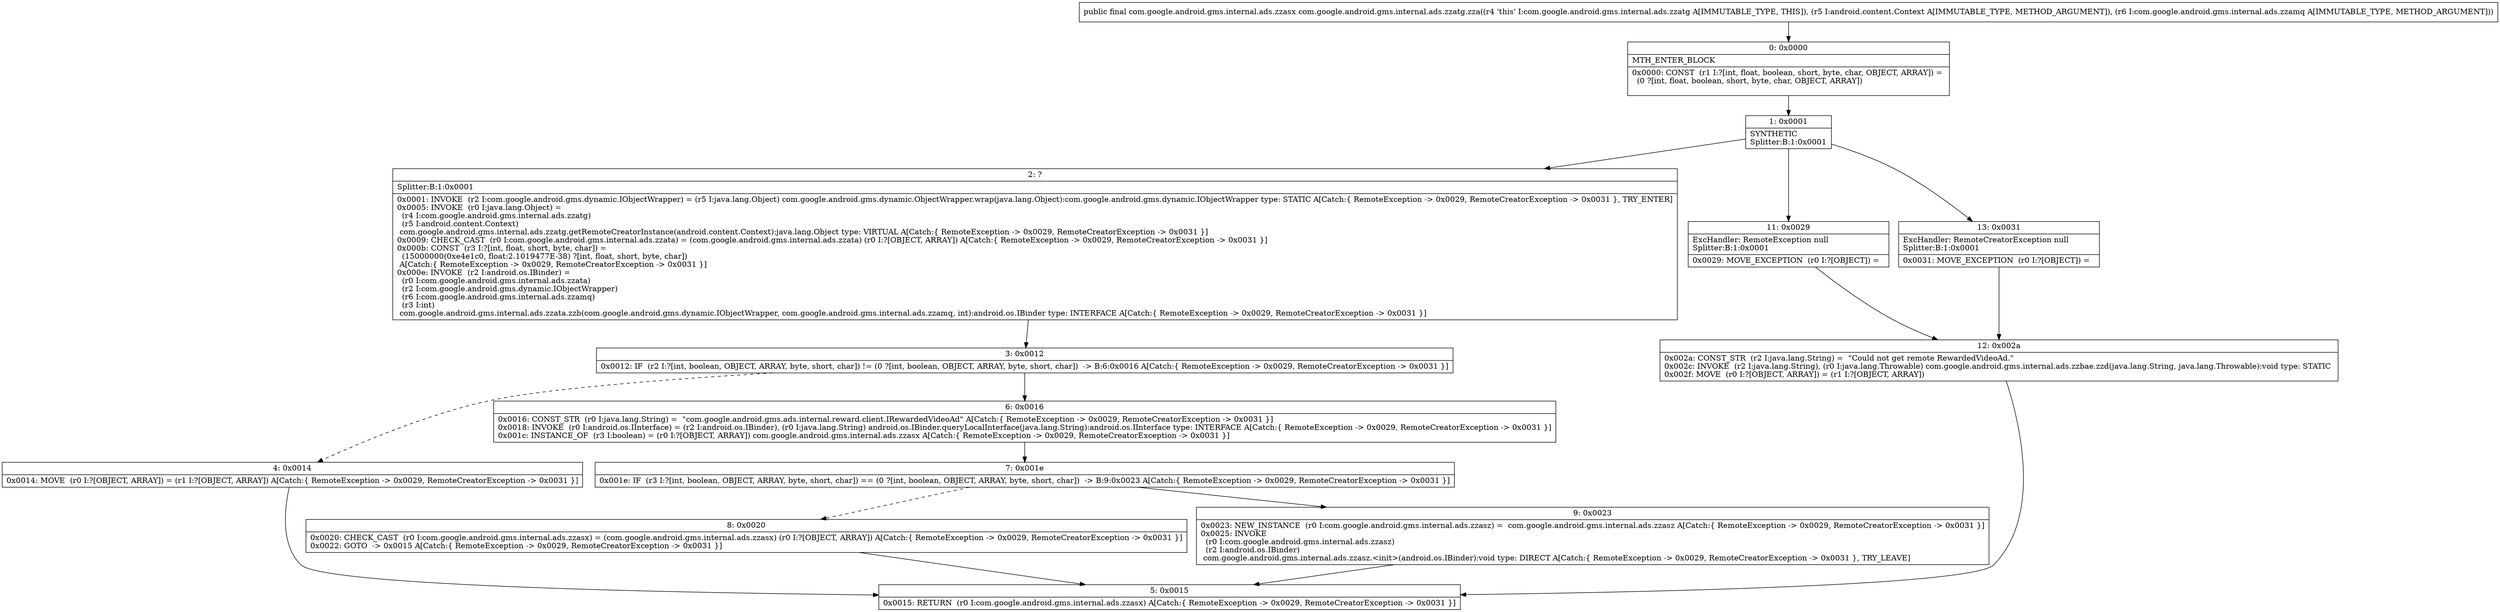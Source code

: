 digraph "CFG forcom.google.android.gms.internal.ads.zzatg.zza(Landroid\/content\/Context;Lcom\/google\/android\/gms\/internal\/ads\/zzamq;)Lcom\/google\/android\/gms\/internal\/ads\/zzasx;" {
Node_0 [shape=record,label="{0\:\ 0x0000|MTH_ENTER_BLOCK\l|0x0000: CONST  (r1 I:?[int, float, boolean, short, byte, char, OBJECT, ARRAY]) = \l  (0 ?[int, float, boolean, short, byte, char, OBJECT, ARRAY])\l \l}"];
Node_1 [shape=record,label="{1\:\ 0x0001|SYNTHETIC\lSplitter:B:1:0x0001\l}"];
Node_2 [shape=record,label="{2\:\ ?|Splitter:B:1:0x0001\l|0x0001: INVOKE  (r2 I:com.google.android.gms.dynamic.IObjectWrapper) = (r5 I:java.lang.Object) com.google.android.gms.dynamic.ObjectWrapper.wrap(java.lang.Object):com.google.android.gms.dynamic.IObjectWrapper type: STATIC A[Catch:\{ RemoteException \-\> 0x0029, RemoteCreatorException \-\> 0x0031 \}, TRY_ENTER]\l0x0005: INVOKE  (r0 I:java.lang.Object) = \l  (r4 I:com.google.android.gms.internal.ads.zzatg)\l  (r5 I:android.content.Context)\l com.google.android.gms.internal.ads.zzatg.getRemoteCreatorInstance(android.content.Context):java.lang.Object type: VIRTUAL A[Catch:\{ RemoteException \-\> 0x0029, RemoteCreatorException \-\> 0x0031 \}]\l0x0009: CHECK_CAST  (r0 I:com.google.android.gms.internal.ads.zzata) = (com.google.android.gms.internal.ads.zzata) (r0 I:?[OBJECT, ARRAY]) A[Catch:\{ RemoteException \-\> 0x0029, RemoteCreatorException \-\> 0x0031 \}]\l0x000b: CONST  (r3 I:?[int, float, short, byte, char]) = \l  (15000000(0xe4e1c0, float:2.1019477E\-38) ?[int, float, short, byte, char])\l A[Catch:\{ RemoteException \-\> 0x0029, RemoteCreatorException \-\> 0x0031 \}]\l0x000e: INVOKE  (r2 I:android.os.IBinder) = \l  (r0 I:com.google.android.gms.internal.ads.zzata)\l  (r2 I:com.google.android.gms.dynamic.IObjectWrapper)\l  (r6 I:com.google.android.gms.internal.ads.zzamq)\l  (r3 I:int)\l com.google.android.gms.internal.ads.zzata.zzb(com.google.android.gms.dynamic.IObjectWrapper, com.google.android.gms.internal.ads.zzamq, int):android.os.IBinder type: INTERFACE A[Catch:\{ RemoteException \-\> 0x0029, RemoteCreatorException \-\> 0x0031 \}]\l}"];
Node_3 [shape=record,label="{3\:\ 0x0012|0x0012: IF  (r2 I:?[int, boolean, OBJECT, ARRAY, byte, short, char]) != (0 ?[int, boolean, OBJECT, ARRAY, byte, short, char])  \-\> B:6:0x0016 A[Catch:\{ RemoteException \-\> 0x0029, RemoteCreatorException \-\> 0x0031 \}]\l}"];
Node_4 [shape=record,label="{4\:\ 0x0014|0x0014: MOVE  (r0 I:?[OBJECT, ARRAY]) = (r1 I:?[OBJECT, ARRAY]) A[Catch:\{ RemoteException \-\> 0x0029, RemoteCreatorException \-\> 0x0031 \}]\l}"];
Node_5 [shape=record,label="{5\:\ 0x0015|0x0015: RETURN  (r0 I:com.google.android.gms.internal.ads.zzasx) A[Catch:\{ RemoteException \-\> 0x0029, RemoteCreatorException \-\> 0x0031 \}]\l}"];
Node_6 [shape=record,label="{6\:\ 0x0016|0x0016: CONST_STR  (r0 I:java.lang.String) =  \"com.google.android.gms.ads.internal.reward.client.IRewardedVideoAd\" A[Catch:\{ RemoteException \-\> 0x0029, RemoteCreatorException \-\> 0x0031 \}]\l0x0018: INVOKE  (r0 I:android.os.IInterface) = (r2 I:android.os.IBinder), (r0 I:java.lang.String) android.os.IBinder.queryLocalInterface(java.lang.String):android.os.IInterface type: INTERFACE A[Catch:\{ RemoteException \-\> 0x0029, RemoteCreatorException \-\> 0x0031 \}]\l0x001c: INSTANCE_OF  (r3 I:boolean) = (r0 I:?[OBJECT, ARRAY]) com.google.android.gms.internal.ads.zzasx A[Catch:\{ RemoteException \-\> 0x0029, RemoteCreatorException \-\> 0x0031 \}]\l}"];
Node_7 [shape=record,label="{7\:\ 0x001e|0x001e: IF  (r3 I:?[int, boolean, OBJECT, ARRAY, byte, short, char]) == (0 ?[int, boolean, OBJECT, ARRAY, byte, short, char])  \-\> B:9:0x0023 A[Catch:\{ RemoteException \-\> 0x0029, RemoteCreatorException \-\> 0x0031 \}]\l}"];
Node_8 [shape=record,label="{8\:\ 0x0020|0x0020: CHECK_CAST  (r0 I:com.google.android.gms.internal.ads.zzasx) = (com.google.android.gms.internal.ads.zzasx) (r0 I:?[OBJECT, ARRAY]) A[Catch:\{ RemoteException \-\> 0x0029, RemoteCreatorException \-\> 0x0031 \}]\l0x0022: GOTO  \-\> 0x0015 A[Catch:\{ RemoteException \-\> 0x0029, RemoteCreatorException \-\> 0x0031 \}]\l}"];
Node_9 [shape=record,label="{9\:\ 0x0023|0x0023: NEW_INSTANCE  (r0 I:com.google.android.gms.internal.ads.zzasz) =  com.google.android.gms.internal.ads.zzasz A[Catch:\{ RemoteException \-\> 0x0029, RemoteCreatorException \-\> 0x0031 \}]\l0x0025: INVOKE  \l  (r0 I:com.google.android.gms.internal.ads.zzasz)\l  (r2 I:android.os.IBinder)\l com.google.android.gms.internal.ads.zzasz.\<init\>(android.os.IBinder):void type: DIRECT A[Catch:\{ RemoteException \-\> 0x0029, RemoteCreatorException \-\> 0x0031 \}, TRY_LEAVE]\l}"];
Node_11 [shape=record,label="{11\:\ 0x0029|ExcHandler: RemoteException null\lSplitter:B:1:0x0001\l|0x0029: MOVE_EXCEPTION  (r0 I:?[OBJECT]) =  \l}"];
Node_12 [shape=record,label="{12\:\ 0x002a|0x002a: CONST_STR  (r2 I:java.lang.String) =  \"Could not get remote RewardedVideoAd.\" \l0x002c: INVOKE  (r2 I:java.lang.String), (r0 I:java.lang.Throwable) com.google.android.gms.internal.ads.zzbae.zzd(java.lang.String, java.lang.Throwable):void type: STATIC \l0x002f: MOVE  (r0 I:?[OBJECT, ARRAY]) = (r1 I:?[OBJECT, ARRAY]) \l}"];
Node_13 [shape=record,label="{13\:\ 0x0031|ExcHandler: RemoteCreatorException null\lSplitter:B:1:0x0001\l|0x0031: MOVE_EXCEPTION  (r0 I:?[OBJECT]) =  \l}"];
MethodNode[shape=record,label="{public final com.google.android.gms.internal.ads.zzasx com.google.android.gms.internal.ads.zzatg.zza((r4 'this' I:com.google.android.gms.internal.ads.zzatg A[IMMUTABLE_TYPE, THIS]), (r5 I:android.content.Context A[IMMUTABLE_TYPE, METHOD_ARGUMENT]), (r6 I:com.google.android.gms.internal.ads.zzamq A[IMMUTABLE_TYPE, METHOD_ARGUMENT])) }"];
MethodNode -> Node_0;
Node_0 -> Node_1;
Node_1 -> Node_2;
Node_1 -> Node_11;
Node_1 -> Node_13;
Node_2 -> Node_3;
Node_3 -> Node_4[style=dashed];
Node_3 -> Node_6;
Node_4 -> Node_5;
Node_6 -> Node_7;
Node_7 -> Node_8[style=dashed];
Node_7 -> Node_9;
Node_8 -> Node_5;
Node_9 -> Node_5;
Node_11 -> Node_12;
Node_12 -> Node_5;
Node_13 -> Node_12;
}


